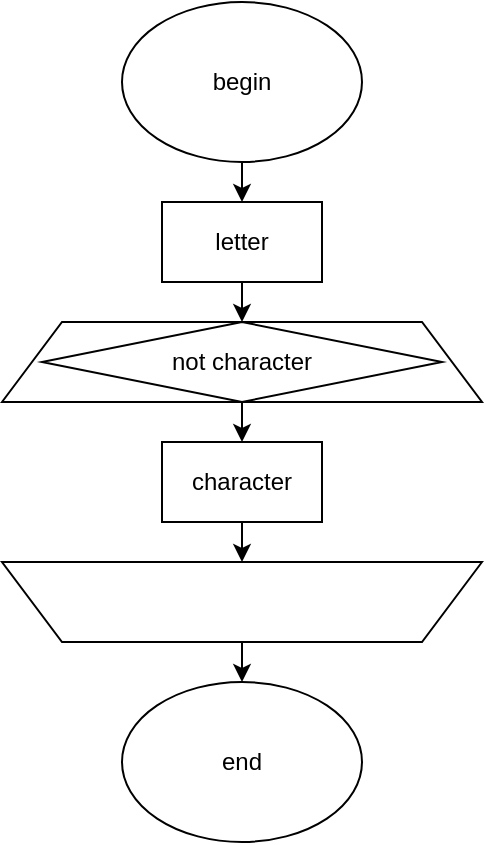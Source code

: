 <mxfile version="13.7.3" type="device"><diagram id="RS8aIjt4uoHhg-G6kqMJ" name="Страница 1"><mxGraphModel dx="782" dy="766" grid="1" gridSize="10" guides="1" tooltips="1" connect="1" arrows="1" fold="1" page="1" pageScale="1" pageWidth="827" pageHeight="1169" math="0" shadow="0"><root><mxCell id="0"/><mxCell id="1" parent="0"/><mxCell id="kBYJLBN_8OFGBnITpCIj-10" style="edgeStyle=orthogonalEdgeStyle;rounded=0;orthogonalLoop=1;jettySize=auto;html=1;exitX=0.5;exitY=1;exitDx=0;exitDy=0;entryX=0.5;entryY=0;entryDx=0;entryDy=0;" parent="1" source="kBYJLBN_8OFGBnITpCIj-1" target="kBYJLBN_8OFGBnITpCIj-2" edge="1"><mxGeometry relative="1" as="geometry"/></mxCell><mxCell id="kBYJLBN_8OFGBnITpCIj-1" value="begin" style="ellipse;whiteSpace=wrap;html=1;" parent="1" vertex="1"><mxGeometry x="354" y="40" width="120" height="80" as="geometry"/></mxCell><mxCell id="kBYJLBN_8OFGBnITpCIj-9" style="edgeStyle=orthogonalEdgeStyle;rounded=0;orthogonalLoop=1;jettySize=auto;html=1;exitX=0.5;exitY=1;exitDx=0;exitDy=0;entryX=0.5;entryY=0;entryDx=0;entryDy=0;" parent="1" source="kBYJLBN_8OFGBnITpCIj-2" target="kBYJLBN_8OFGBnITpCIj-4" edge="1"><mxGeometry relative="1" as="geometry"/></mxCell><mxCell id="kBYJLBN_8OFGBnITpCIj-2" value="letter" style="rounded=0;whiteSpace=wrap;html=1;" parent="1" vertex="1"><mxGeometry x="374" y="140" width="80" height="40" as="geometry"/></mxCell><mxCell id="kBYJLBN_8OFGBnITpCIj-7" style="edgeStyle=orthogonalEdgeStyle;rounded=0;orthogonalLoop=1;jettySize=auto;html=1;exitX=0.5;exitY=1;exitDx=0;exitDy=0;entryX=0.5;entryY=1;entryDx=0;entryDy=0;" parent="1" source="kBYJLBN_8OFGBnITpCIj-3" target="kBYJLBN_8OFGBnITpCIj-5" edge="1"><mxGeometry relative="1" as="geometry"/></mxCell><mxCell id="kBYJLBN_8OFGBnITpCIj-3" value="character" style="rounded=0;whiteSpace=wrap;html=1;" parent="1" vertex="1"><mxGeometry x="374" y="260" width="80" height="40" as="geometry"/></mxCell><mxCell id="kBYJLBN_8OFGBnITpCIj-8" style="edgeStyle=orthogonalEdgeStyle;rounded=0;orthogonalLoop=1;jettySize=auto;html=1;exitX=0.5;exitY=1;exitDx=0;exitDy=0;entryX=0.5;entryY=0;entryDx=0;entryDy=0;" parent="1" source="kBYJLBN_8OFGBnITpCIj-4" target="kBYJLBN_8OFGBnITpCIj-3" edge="1"><mxGeometry relative="1" as="geometry"/></mxCell><mxCell id="kBYJLBN_8OFGBnITpCIj-4" value="" style="shape=trapezoid;perimeter=trapezoidPerimeter;whiteSpace=wrap;html=1;fixedSize=1;size=30;" parent="1" vertex="1"><mxGeometry x="294" y="200" width="240" height="40" as="geometry"/></mxCell><mxCell id="kBYJLBN_8OFGBnITpCIj-12" style="edgeStyle=orthogonalEdgeStyle;rounded=0;orthogonalLoop=1;jettySize=auto;html=1;exitX=0.5;exitY=0;exitDx=0;exitDy=0;entryX=0.5;entryY=0;entryDx=0;entryDy=0;" parent="1" source="kBYJLBN_8OFGBnITpCIj-5" target="kBYJLBN_8OFGBnITpCIj-11" edge="1"><mxGeometry relative="1" as="geometry"/></mxCell><mxCell id="kBYJLBN_8OFGBnITpCIj-5" value="" style="shape=trapezoid;perimeter=trapezoidPerimeter;whiteSpace=wrap;html=1;fixedSize=1;size=30;rotation=-180;" parent="1" vertex="1"><mxGeometry x="294" y="320" width="240" height="40" as="geometry"/></mxCell><mxCell id="kBYJLBN_8OFGBnITpCIj-6" value="not character" style="rhombus;whiteSpace=wrap;html=1;" parent="1" vertex="1"><mxGeometry x="314" y="200" width="200" height="40" as="geometry"/></mxCell><mxCell id="kBYJLBN_8OFGBnITpCIj-11" value="end" style="ellipse;whiteSpace=wrap;html=1;" parent="1" vertex="1"><mxGeometry x="354" y="380" width="120" height="80" as="geometry"/></mxCell></root></mxGraphModel></diagram></mxfile>